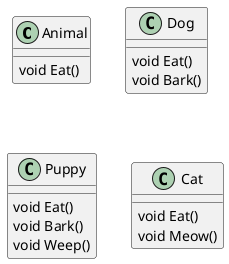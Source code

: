 @startuml
class Animal
{
    void Eat()
}
class Dog
{
    void Eat()
    void Bark()
}
class Puppy
{
    void Eat()
    void Bark()
    void Weep()
}
class Cat
{
    void Eat()
    void Meow()
}
@enduml
